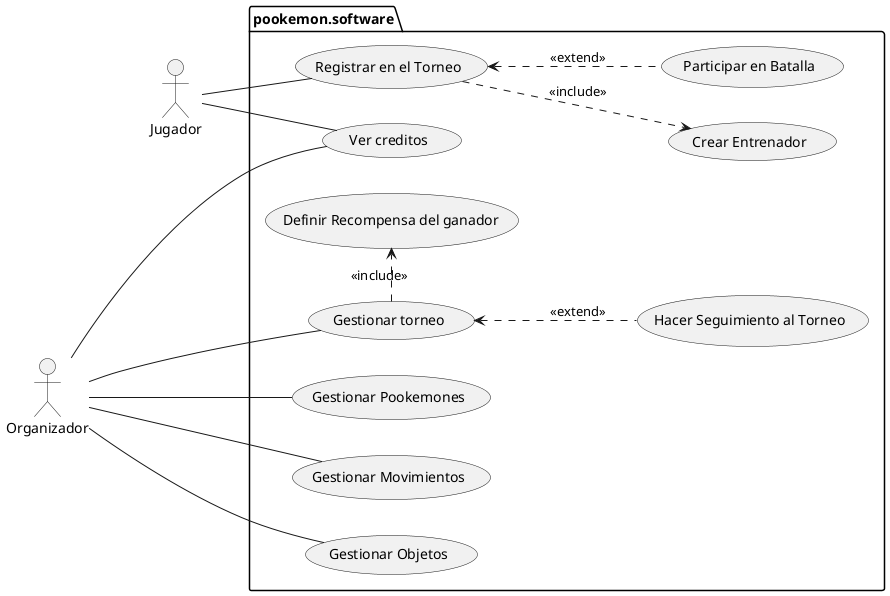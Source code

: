 @startuml casos_de_uso_nivel_0

left to right direction

actor Jugador 
actor Organizador 

package "pookemon.software" {
    
    usecase "Registrar en el Torneo" as regTor
    usecase "Crear Entrenador" as creEnt
    usecase "Participar en Batalla" as parBat

    usecase "Ver creditos" as verCre

    usecase "Gestionar torneo" as creTor
    usecase "Hacer Seguimiento al Torneo" as hacSeg
    usecase "Definir Recompensa del ganador" as defRec
    usecase "Gestionar Pookemones" as gesPoo
    usecase "Gestionar Movimientos" as gesMov
    usecase "Gestionar Objetos" as gesObj
}

Jugador -- verCre


Jugador -- regTor
regTor ..> creEnt:<<include>>
regTor <.. parBat:<<extend>>

Organizador --- verCre

Organizador -- creTor
creTor .> defRec:<<include>>
creTor <.. hacSeg:<<extend>>


Organizador -- gesPoo
Organizador -- gesObj
Organizador -- gesMov

@enduml
